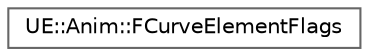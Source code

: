 digraph "Graphical Class Hierarchy"
{
 // INTERACTIVE_SVG=YES
 // LATEX_PDF_SIZE
  bgcolor="transparent";
  edge [fontname=Helvetica,fontsize=10,labelfontname=Helvetica,labelfontsize=10];
  node [fontname=Helvetica,fontsize=10,shape=box,height=0.2,width=0.4];
  rankdir="LR";
  Node0 [id="Node000000",label="UE::Anim::FCurveElementFlags",height=0.2,width=0.4,color="grey40", fillcolor="white", style="filled",URL="$da/dc0/structUE_1_1Anim_1_1FCurveElementFlags.html",tooltip=" "];
}
